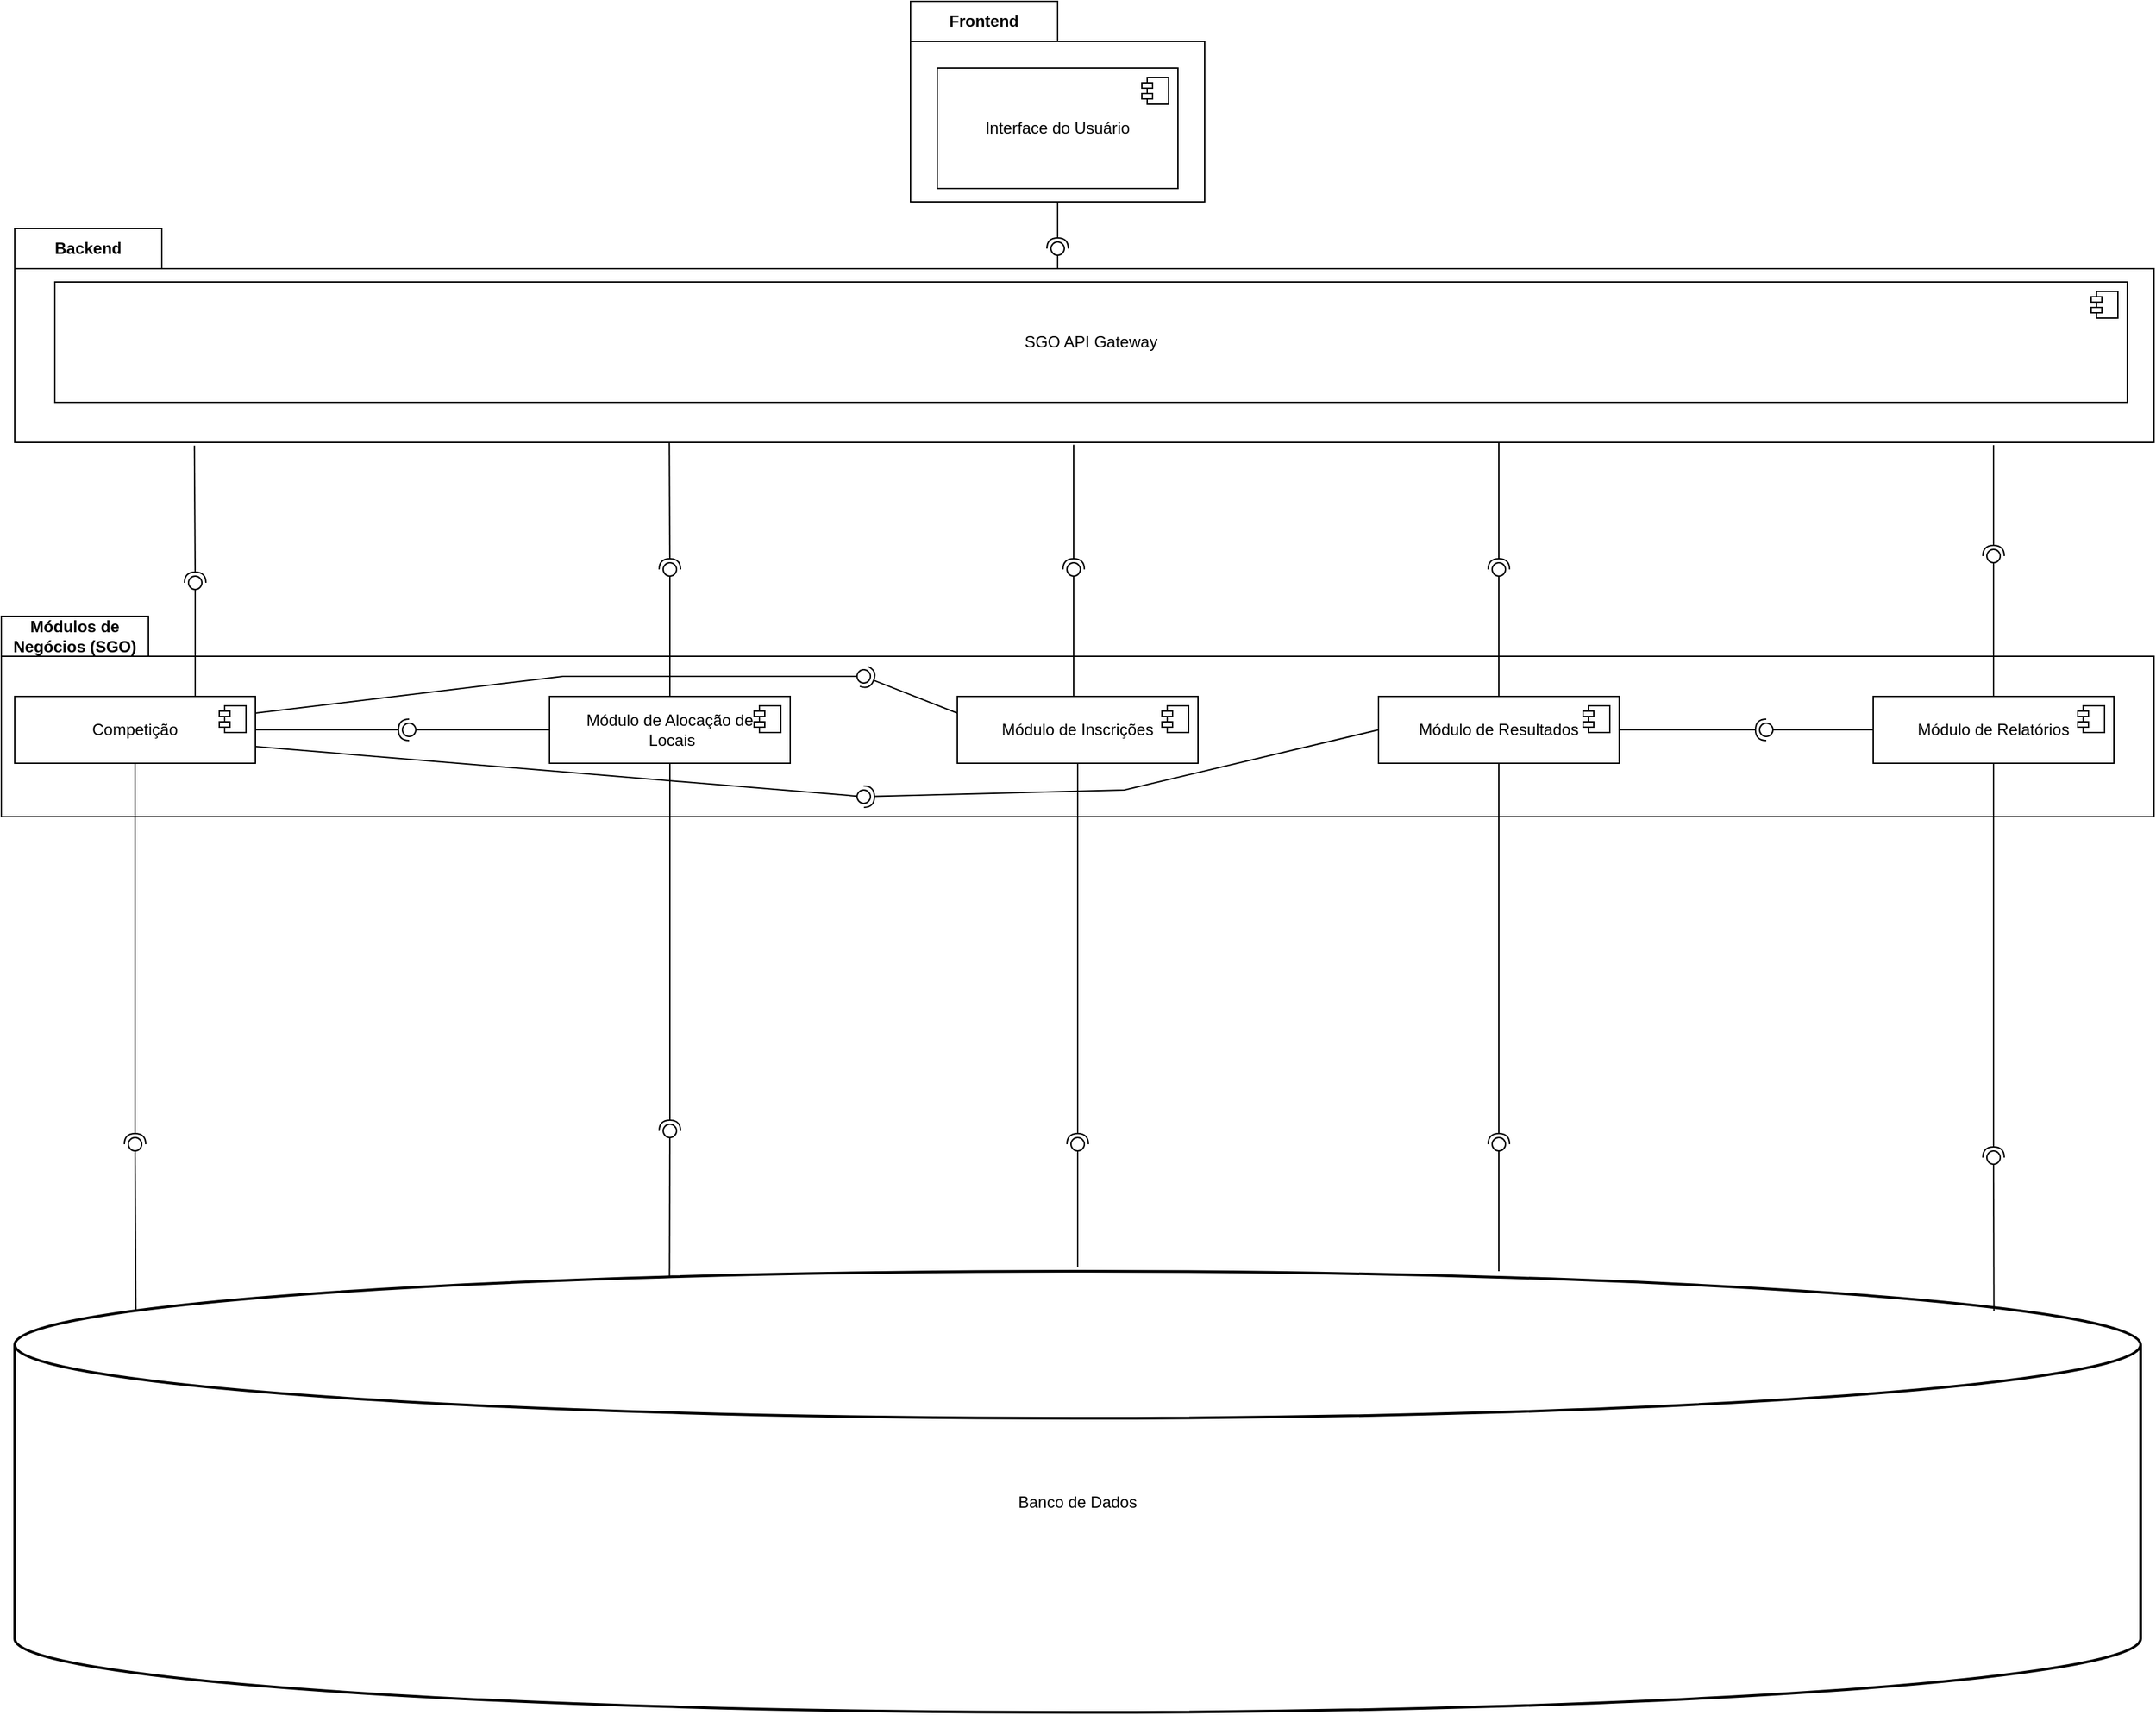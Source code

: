 <mxfile version="28.2.7">
  <diagram name="Página-1" id="09aGdgEOs7ynTsPnOihw">
    <mxGraphModel grid="1" page="1" gridSize="10" guides="1" tooltips="1" connect="1" arrows="1" fold="1" pageScale="1" pageWidth="827" pageHeight="1169" math="0" shadow="0">
      <root>
        <mxCell id="0" />
        <mxCell id="1" parent="0" />
        <mxCell id="NDkicvjiBp9xYqSU2yI_-99" value="Frontend" style="shape=folder;fontStyle=1;tabWidth=110;tabHeight=30;tabPosition=left;html=1;boundedLbl=1;labelInHeader=1;container=1;collapsible=0;recursiveResize=0;whiteSpace=wrap;" vertex="1" parent="1">
          <mxGeometry x="700" y="-610" width="220" height="150" as="geometry" />
        </mxCell>
        <mxCell id="NDkicvjiBp9xYqSU2yI_-82" value="Backend" style="shape=folder;fontStyle=1;tabWidth=110;tabHeight=30;tabPosition=left;html=1;boundedLbl=1;labelInHeader=1;container=1;collapsible=0;recursiveResize=0;whiteSpace=wrap;" vertex="1" parent="1">
          <mxGeometry x="30" y="-440" width="1600" height="160" as="geometry" />
        </mxCell>
        <mxCell id="NDkicvjiBp9xYqSU2yI_-39" value="Módulos de Negócios (SGO)" style="shape=folder;fontStyle=1;tabWidth=110;tabHeight=30;tabPosition=left;html=1;boundedLbl=1;labelInHeader=1;container=1;collapsible=0;recursiveResize=0;whiteSpace=wrap;" vertex="1" parent="1">
          <mxGeometry x="20" y="-150" width="1610" height="150" as="geometry" />
        </mxCell>
        <mxCell id="NDkicvjiBp9xYqSU2yI_-7" value="Módulo de Resultados" style="html=1;dropTarget=0;whiteSpace=wrap;" vertex="1" parent="NDkicvjiBp9xYqSU2yI_-39">
          <mxGeometry x="1030" y="60" width="180" height="50" as="geometry" />
        </mxCell>
        <mxCell id="NDkicvjiBp9xYqSU2yI_-8" value="" style="shape=module;jettyWidth=8;jettyHeight=4;" vertex="1" parent="NDkicvjiBp9xYqSU2yI_-7">
          <mxGeometry x="1" width="20" height="20" relative="1" as="geometry">
            <mxPoint x="-27" y="7" as="offset" />
          </mxGeometry>
        </mxCell>
        <mxCell id="NDkicvjiBp9xYqSU2yI_-9" value="Módulo de Relatórios" style="html=1;dropTarget=0;whiteSpace=wrap;" vertex="1" parent="NDkicvjiBp9xYqSU2yI_-39">
          <mxGeometry x="1400" y="60" width="180" height="50" as="geometry" />
        </mxCell>
        <mxCell id="NDkicvjiBp9xYqSU2yI_-10" value="" style="shape=module;jettyWidth=8;jettyHeight=4;" vertex="1" parent="NDkicvjiBp9xYqSU2yI_-9">
          <mxGeometry x="1" width="20" height="20" relative="1" as="geometry">
            <mxPoint x="-27" y="7" as="offset" />
          </mxGeometry>
        </mxCell>
        <mxCell id="NDkicvjiBp9xYqSU2yI_-1" value="Competição" style="html=1;dropTarget=0;whiteSpace=wrap;" vertex="1" parent="NDkicvjiBp9xYqSU2yI_-39">
          <mxGeometry x="10" y="60" width="180" height="50" as="geometry" />
        </mxCell>
        <mxCell id="NDkicvjiBp9xYqSU2yI_-2" value="" style="shape=module;jettyWidth=8;jettyHeight=4;" vertex="1" parent="NDkicvjiBp9xYqSU2yI_-1">
          <mxGeometry x="1" width="20" height="20" relative="1" as="geometry">
            <mxPoint x="-27" y="7" as="offset" />
          </mxGeometry>
        </mxCell>
        <mxCell id="NDkicvjiBp9xYqSU2yI_-3" value="Módulo de Inscrições" style="html=1;dropTarget=0;whiteSpace=wrap;" vertex="1" parent="NDkicvjiBp9xYqSU2yI_-39">
          <mxGeometry x="715" y="60" width="180" height="50" as="geometry" />
        </mxCell>
        <mxCell id="NDkicvjiBp9xYqSU2yI_-4" value="" style="shape=module;jettyWidth=8;jettyHeight=4;" vertex="1" parent="NDkicvjiBp9xYqSU2yI_-3">
          <mxGeometry x="1" width="20" height="20" relative="1" as="geometry">
            <mxPoint x="-27" y="7" as="offset" />
          </mxGeometry>
        </mxCell>
        <mxCell id="NDkicvjiBp9xYqSU2yI_-5" value="Módulo de Alocação de&lt;div&gt;&amp;nbsp;Locais&lt;/div&gt;" style="html=1;dropTarget=0;whiteSpace=wrap;" vertex="1" parent="NDkicvjiBp9xYqSU2yI_-39">
          <mxGeometry x="410" y="60" width="180" height="50" as="geometry" />
        </mxCell>
        <mxCell id="NDkicvjiBp9xYqSU2yI_-6" value="" style="shape=module;jettyWidth=8;jettyHeight=4;" vertex="1" parent="NDkicvjiBp9xYqSU2yI_-5">
          <mxGeometry x="1" width="20" height="20" relative="1" as="geometry">
            <mxPoint x="-27" y="7" as="offset" />
          </mxGeometry>
        </mxCell>
        <mxCell id="Euic8BAIo_05AJF2AFwZ-58" value="" style="rounded=0;orthogonalLoop=1;jettySize=auto;html=1;endArrow=halfCircle;endFill=0;endSize=6;strokeWidth=1;sketch=0;exitX=0;exitY=0.5;exitDx=0;exitDy=0;entryX=1.289;entryY=0.556;entryDx=0;entryDy=0;entryPerimeter=0;" edge="1" parent="NDkicvjiBp9xYqSU2yI_-39" source="NDkicvjiBp9xYqSU2yI_-7" target="Euic8BAIo_05AJF2AFwZ-60">
          <mxGeometry relative="1" as="geometry">
            <mxPoint x="730" y="5" as="sourcePoint" />
            <mxPoint x="660" y="140" as="targetPoint" />
            <Array as="points">
              <mxPoint x="840" y="130" />
            </Array>
          </mxGeometry>
        </mxCell>
        <mxCell id="Euic8BAIo_05AJF2AFwZ-59" value="" style="rounded=0;orthogonalLoop=1;jettySize=auto;html=1;endArrow=oval;endFill=0;sketch=0;sourcePerimeterSpacing=0;targetPerimeterSpacing=0;endSize=10;exitX=1;exitY=0.75;exitDx=0;exitDy=0;" edge="1" parent="NDkicvjiBp9xYqSU2yI_-39" source="NDkicvjiBp9xYqSU2yI_-1" target="Euic8BAIo_05AJF2AFwZ-60">
          <mxGeometry relative="1" as="geometry">
            <mxPoint x="690" y="5" as="sourcePoint" />
          </mxGeometry>
        </mxCell>
        <mxCell id="Euic8BAIo_05AJF2AFwZ-60" value="" style="ellipse;whiteSpace=wrap;html=1;align=center;aspect=fixed;fillColor=none;strokeColor=none;resizable=0;perimeter=centerPerimeter;rotatable=0;allowArrows=0;points=[];outlineConnect=1;" vertex="1" parent="NDkicvjiBp9xYqSU2yI_-39">
          <mxGeometry x="640" y="130" width="10" height="10" as="geometry" />
        </mxCell>
        <mxCell id="NDkicvjiBp9xYqSU2yI_-16" value="SGO API Gateway" style="html=1;dropTarget=0;whiteSpace=wrap;" vertex="1" parent="1">
          <mxGeometry x="60" y="-400" width="1550" height="90" as="geometry" />
        </mxCell>
        <mxCell id="NDkicvjiBp9xYqSU2yI_-17" value="" style="shape=module;jettyWidth=8;jettyHeight=4;" vertex="1" parent="NDkicvjiBp9xYqSU2yI_-16">
          <mxGeometry x="1" width="20" height="20" relative="1" as="geometry">
            <mxPoint x="-27" y="7" as="offset" />
          </mxGeometry>
        </mxCell>
        <mxCell id="NDkicvjiBp9xYqSU2yI_-11" value="&lt;div&gt;&lt;br&gt;&lt;/div&gt;Banco de Dados" style="strokeWidth=2;html=1;shape=mxgraph.flowchart.database;whiteSpace=wrap;" vertex="1" parent="1">
          <mxGeometry x="30" y="340" width="1590" height="330" as="geometry" />
        </mxCell>
        <mxCell id="NDkicvjiBp9xYqSU2yI_-14" value="Interface do Usuário" style="html=1;dropTarget=0;whiteSpace=wrap;" vertex="1" parent="1">
          <mxGeometry x="720" y="-560" width="180" height="90" as="geometry" />
        </mxCell>
        <mxCell id="NDkicvjiBp9xYqSU2yI_-15" value="" style="shape=module;jettyWidth=8;jettyHeight=4;" vertex="1" parent="NDkicvjiBp9xYqSU2yI_-14">
          <mxGeometry x="1" width="20" height="20" relative="1" as="geometry">
            <mxPoint x="-27" y="7" as="offset" />
          </mxGeometry>
        </mxCell>
        <mxCell id="Euic8BAIo_05AJF2AFwZ-1" value="" style="rounded=0;orthogonalLoop=1;jettySize=auto;html=1;endArrow=halfCircle;endFill=0;endSize=6;strokeWidth=1;sketch=0;exitX=0.5;exitY=1;exitDx=0;exitDy=0;exitPerimeter=0;" edge="1" parent="1" source="NDkicvjiBp9xYqSU2yI_-99" target="Euic8BAIo_05AJF2AFwZ-3">
          <mxGeometry relative="1" as="geometry">
            <mxPoint x="130" y="-415" as="sourcePoint" />
          </mxGeometry>
        </mxCell>
        <mxCell id="Euic8BAIo_05AJF2AFwZ-2" value="" style="rounded=0;orthogonalLoop=1;jettySize=auto;html=1;endArrow=oval;endFill=0;sketch=0;sourcePerimeterSpacing=0;targetPerimeterSpacing=0;endSize=10;" edge="1" parent="1" target="Euic8BAIo_05AJF2AFwZ-3">
          <mxGeometry relative="1" as="geometry">
            <mxPoint x="810" y="-410" as="sourcePoint" />
          </mxGeometry>
        </mxCell>
        <mxCell id="Euic8BAIo_05AJF2AFwZ-3" value="" style="ellipse;whiteSpace=wrap;html=1;align=center;aspect=fixed;fillColor=none;strokeColor=none;resizable=0;perimeter=centerPerimeter;rotatable=0;allowArrows=0;points=[];outlineConnect=1;" vertex="1" parent="1">
          <mxGeometry x="805" y="-430" width="10" height="10" as="geometry" />
        </mxCell>
        <mxCell id="Euic8BAIo_05AJF2AFwZ-4" value="" style="ellipse;whiteSpace=wrap;html=1;align=center;aspect=fixed;fillColor=none;strokeColor=none;resizable=0;perimeter=centerPerimeter;rotatable=0;allowArrows=0;points=[];outlineConnect=1;" vertex="1" parent="1">
          <mxGeometry x="1260" y="-290" width="10" height="10" as="geometry" />
        </mxCell>
        <mxCell id="Euic8BAIo_05AJF2AFwZ-5" value="" style="rounded=0;orthogonalLoop=1;jettySize=auto;html=1;endArrow=halfCircle;endFill=0;endSize=6;strokeWidth=1;sketch=0;exitX=0.495;exitY=1.011;exitDx=0;exitDy=0;exitPerimeter=0;" edge="1" parent="1" source="NDkicvjiBp9xYqSU2yI_-82" target="Euic8BAIo_05AJF2AFwZ-7">
          <mxGeometry relative="1" as="geometry">
            <mxPoint x="850" y="-225" as="sourcePoint" />
          </mxGeometry>
        </mxCell>
        <mxCell id="Euic8BAIo_05AJF2AFwZ-6" value="" style="rounded=0;orthogonalLoop=1;jettySize=auto;html=1;endArrow=oval;endFill=0;sketch=0;sourcePerimeterSpacing=0;targetPerimeterSpacing=0;endSize=10;" edge="1" parent="1" target="Euic8BAIo_05AJF2AFwZ-7">
          <mxGeometry relative="1" as="geometry">
            <mxPoint x="822" y="-90" as="sourcePoint" />
          </mxGeometry>
        </mxCell>
        <mxCell id="Euic8BAIo_05AJF2AFwZ-7" value="" style="ellipse;whiteSpace=wrap;html=1;align=center;aspect=fixed;fillColor=none;strokeColor=none;resizable=0;perimeter=centerPerimeter;rotatable=0;allowArrows=0;points=[];outlineConnect=1;" vertex="1" parent="1">
          <mxGeometry x="817" y="-190" width="10" height="10" as="geometry" />
        </mxCell>
        <mxCell id="Euic8BAIo_05AJF2AFwZ-13" value="" style="rounded=0;orthogonalLoop=1;jettySize=auto;html=1;endArrow=halfCircle;endFill=0;endSize=6;strokeWidth=1;sketch=0;exitX=0.084;exitY=1.015;exitDx=0;exitDy=0;exitPerimeter=0;" edge="1" parent="1" source="NDkicvjiBp9xYqSU2yI_-82" target="Euic8BAIo_05AJF2AFwZ-15">
          <mxGeometry relative="1" as="geometry">
            <mxPoint x="790" y="-225" as="sourcePoint" />
          </mxGeometry>
        </mxCell>
        <mxCell id="Euic8BAIo_05AJF2AFwZ-14" value="" style="rounded=0;orthogonalLoop=1;jettySize=auto;html=1;endArrow=oval;endFill=0;sketch=0;sourcePerimeterSpacing=0;targetPerimeterSpacing=0;endSize=10;" edge="1" parent="1" target="Euic8BAIo_05AJF2AFwZ-15">
          <mxGeometry relative="1" as="geometry">
            <mxPoint x="165" y="-90" as="sourcePoint" />
          </mxGeometry>
        </mxCell>
        <mxCell id="Euic8BAIo_05AJF2AFwZ-15" value="" style="ellipse;whiteSpace=wrap;html=1;align=center;aspect=fixed;fillColor=none;strokeColor=none;resizable=0;perimeter=centerPerimeter;rotatable=0;allowArrows=0;points=[];outlineConnect=1;" vertex="1" parent="1">
          <mxGeometry x="160" y="-180" width="10" height="10" as="geometry" />
        </mxCell>
        <mxCell id="Euic8BAIo_05AJF2AFwZ-16" value="" style="rounded=0;orthogonalLoop=1;jettySize=auto;html=1;endArrow=halfCircle;endFill=0;endSize=6;strokeWidth=1;sketch=0;exitX=0.306;exitY=1;exitDx=0;exitDy=0;exitPerimeter=0;" edge="1" parent="1" source="NDkicvjiBp9xYqSU2yI_-82" target="Euic8BAIo_05AJF2AFwZ-18">
          <mxGeometry relative="1" as="geometry">
            <mxPoint x="510" y="-279" as="sourcePoint" />
          </mxGeometry>
        </mxCell>
        <mxCell id="Euic8BAIo_05AJF2AFwZ-17" value="" style="rounded=0;orthogonalLoop=1;jettySize=auto;html=1;endArrow=oval;endFill=0;sketch=0;sourcePerimeterSpacing=0;targetPerimeterSpacing=0;endSize=10;exitX=0.5;exitY=0;exitDx=0;exitDy=0;" edge="1" parent="1" source="NDkicvjiBp9xYqSU2yI_-5" target="Euic8BAIo_05AJF2AFwZ-18">
          <mxGeometry relative="1" as="geometry">
            <mxPoint x="410" y="-205" as="sourcePoint" />
          </mxGeometry>
        </mxCell>
        <mxCell id="Euic8BAIo_05AJF2AFwZ-18" value="" style="ellipse;whiteSpace=wrap;html=1;align=center;aspect=fixed;fillColor=none;strokeColor=none;resizable=0;perimeter=centerPerimeter;rotatable=0;allowArrows=0;points=[];outlineConnect=1;" vertex="1" parent="1">
          <mxGeometry x="515" y="-190" width="10" height="10" as="geometry" />
        </mxCell>
        <mxCell id="Euic8BAIo_05AJF2AFwZ-22" value="" style="rounded=0;orthogonalLoop=1;jettySize=auto;html=1;endArrow=halfCircle;endFill=0;endSize=6;strokeWidth=1;sketch=0;" edge="1" parent="1" target="Euic8BAIo_05AJF2AFwZ-24">
          <mxGeometry relative="1" as="geometry">
            <mxPoint x="1140" y="-280" as="sourcePoint" />
          </mxGeometry>
        </mxCell>
        <mxCell id="Euic8BAIo_05AJF2AFwZ-23" value="" style="rounded=0;orthogonalLoop=1;jettySize=auto;html=1;endArrow=oval;endFill=0;sketch=0;sourcePerimeterSpacing=0;targetPerimeterSpacing=0;endSize=10;exitX=0.5;exitY=0;exitDx=0;exitDy=0;" edge="1" parent="1" source="NDkicvjiBp9xYqSU2yI_-7" target="Euic8BAIo_05AJF2AFwZ-24">
          <mxGeometry relative="1" as="geometry">
            <mxPoint x="1110" y="-205" as="sourcePoint" />
          </mxGeometry>
        </mxCell>
        <mxCell id="Euic8BAIo_05AJF2AFwZ-24" value="" style="ellipse;whiteSpace=wrap;html=1;align=center;aspect=fixed;fillColor=none;strokeColor=none;resizable=0;perimeter=centerPerimeter;rotatable=0;allowArrows=0;points=[];outlineConnect=1;" vertex="1" parent="1">
          <mxGeometry x="1135" y="-190" width="10" height="10" as="geometry" />
        </mxCell>
        <mxCell id="Euic8BAIo_05AJF2AFwZ-25" value="" style="rounded=0;orthogonalLoop=1;jettySize=auto;html=1;endArrow=halfCircle;endFill=0;endSize=6;strokeWidth=1;sketch=0;" edge="1" parent="1" target="Euic8BAIo_05AJF2AFwZ-27">
          <mxGeometry relative="1" as="geometry">
            <mxPoint x="1510" y="-278" as="sourcePoint" />
          </mxGeometry>
        </mxCell>
        <mxCell id="Euic8BAIo_05AJF2AFwZ-26" value="" style="rounded=0;orthogonalLoop=1;jettySize=auto;html=1;endArrow=oval;endFill=0;sketch=0;sourcePerimeterSpacing=0;targetPerimeterSpacing=0;endSize=10;exitX=0.5;exitY=0;exitDx=0;exitDy=0;" edge="1" parent="1" source="NDkicvjiBp9xYqSU2yI_-9" target="Euic8BAIo_05AJF2AFwZ-27">
          <mxGeometry relative="1" as="geometry">
            <mxPoint x="1480" y="-195" as="sourcePoint" />
          </mxGeometry>
        </mxCell>
        <mxCell id="Euic8BAIo_05AJF2AFwZ-27" value="" style="ellipse;whiteSpace=wrap;html=1;align=center;aspect=fixed;fillColor=none;strokeColor=none;resizable=0;perimeter=centerPerimeter;rotatable=0;allowArrows=0;points=[];outlineConnect=1;" vertex="1" parent="1">
          <mxGeometry x="1505" y="-200" width="10" height="10" as="geometry" />
        </mxCell>
        <mxCell id="Euic8BAIo_05AJF2AFwZ-28" value="" style="rounded=0;orthogonalLoop=1;jettySize=auto;html=1;endArrow=halfCircle;endFill=0;endSize=6;strokeWidth=1;sketch=0;exitX=0.5;exitY=1;exitDx=0;exitDy=0;" edge="1" parent="1" source="NDkicvjiBp9xYqSU2yI_-3" target="Euic8BAIo_05AJF2AFwZ-30">
          <mxGeometry relative="1" as="geometry">
            <mxPoint x="867" y="255" as="sourcePoint" />
          </mxGeometry>
        </mxCell>
        <mxCell id="Euic8BAIo_05AJF2AFwZ-29" value="" style="rounded=0;orthogonalLoop=1;jettySize=auto;html=1;endArrow=oval;endFill=0;sketch=0;sourcePerimeterSpacing=0;targetPerimeterSpacing=0;endSize=10;" edge="1" parent="1" target="Euic8BAIo_05AJF2AFwZ-30">
          <mxGeometry relative="1" as="geometry">
            <mxPoint x="825" y="337" as="sourcePoint" />
          </mxGeometry>
        </mxCell>
        <mxCell id="Euic8BAIo_05AJF2AFwZ-30" value="" style="ellipse;whiteSpace=wrap;html=1;align=center;aspect=fixed;fillColor=none;strokeColor=none;resizable=0;perimeter=centerPerimeter;rotatable=0;allowArrows=0;points=[];outlineConnect=1;" vertex="1" parent="1">
          <mxGeometry x="820" y="240" width="10" height="10" as="geometry" />
        </mxCell>
        <mxCell id="Euic8BAIo_05AJF2AFwZ-33" value="" style="ellipse;whiteSpace=wrap;html=1;align=center;aspect=fixed;fillColor=none;strokeColor=none;resizable=0;perimeter=centerPerimeter;rotatable=0;allowArrows=0;points=[];outlineConnect=1;" vertex="1" parent="1">
          <mxGeometry x="515" y="250" width="10" height="10" as="geometry" />
        </mxCell>
        <mxCell id="Euic8BAIo_05AJF2AFwZ-34" value="" style="rounded=0;orthogonalLoop=1;jettySize=auto;html=1;endArrow=halfCircle;endFill=0;endSize=6;strokeWidth=1;sketch=0;exitX=0.5;exitY=1;exitDx=0;exitDy=0;" edge="1" parent="1" source="NDkicvjiBp9xYqSU2yI_-5" target="Euic8BAIo_05AJF2AFwZ-36">
          <mxGeometry relative="1" as="geometry">
            <mxPoint x="540" y="195" as="sourcePoint" />
          </mxGeometry>
        </mxCell>
        <mxCell id="Euic8BAIo_05AJF2AFwZ-35" value="" style="rounded=0;orthogonalLoop=1;jettySize=auto;html=1;endArrow=oval;endFill=0;sketch=0;sourcePerimeterSpacing=0;targetPerimeterSpacing=0;endSize=10;exitX=0.308;exitY=0.015;exitDx=0;exitDy=0;exitPerimeter=0;" edge="1" parent="1" source="NDkicvjiBp9xYqSU2yI_-11" target="Euic8BAIo_05AJF2AFwZ-36">
          <mxGeometry relative="1" as="geometry">
            <mxPoint x="500" y="195" as="sourcePoint" />
          </mxGeometry>
        </mxCell>
        <mxCell id="Euic8BAIo_05AJF2AFwZ-36" value="" style="ellipse;whiteSpace=wrap;html=1;align=center;aspect=fixed;fillColor=none;strokeColor=none;resizable=0;perimeter=centerPerimeter;rotatable=0;allowArrows=0;points=[];outlineConnect=1;" vertex="1" parent="1">
          <mxGeometry x="515" y="230" width="10" height="10" as="geometry" />
        </mxCell>
        <mxCell id="Euic8BAIo_05AJF2AFwZ-37" value="" style="rounded=0;orthogonalLoop=1;jettySize=auto;html=1;endArrow=halfCircle;endFill=0;endSize=6;strokeWidth=1;sketch=0;exitX=0.5;exitY=1;exitDx=0;exitDy=0;" edge="1" parent="1" source="NDkicvjiBp9xYqSU2yI_-1" target="Euic8BAIo_05AJF2AFwZ-39">
          <mxGeometry relative="1" as="geometry">
            <mxPoint x="350" y="245" as="sourcePoint" />
          </mxGeometry>
        </mxCell>
        <mxCell id="Euic8BAIo_05AJF2AFwZ-38" value="" style="rounded=0;orthogonalLoop=1;jettySize=auto;html=1;endArrow=oval;endFill=0;sketch=0;sourcePerimeterSpacing=0;targetPerimeterSpacing=0;endSize=10;exitX=0.057;exitY=0.089;exitDx=0;exitDy=0;exitPerimeter=0;" edge="1" parent="1" source="NDkicvjiBp9xYqSU2yI_-11" target="Euic8BAIo_05AJF2AFwZ-39">
          <mxGeometry relative="1" as="geometry">
            <mxPoint x="159" y="360" as="sourcePoint" />
          </mxGeometry>
        </mxCell>
        <mxCell id="Euic8BAIo_05AJF2AFwZ-39" value="" style="ellipse;whiteSpace=wrap;html=1;align=center;aspect=fixed;fillColor=none;strokeColor=none;resizable=0;perimeter=centerPerimeter;rotatable=0;allowArrows=0;points=[];outlineConnect=1;" vertex="1" parent="1">
          <mxGeometry x="115" y="240" width="10" height="10" as="geometry" />
        </mxCell>
        <mxCell id="Euic8BAIo_05AJF2AFwZ-40" value="" style="rounded=0;orthogonalLoop=1;jettySize=auto;html=1;endArrow=halfCircle;endFill=0;endSize=6;strokeWidth=1;sketch=0;exitX=0.5;exitY=1;exitDx=0;exitDy=0;" edge="1" parent="1" source="NDkicvjiBp9xYqSU2yI_-7" target="Euic8BAIo_05AJF2AFwZ-42">
          <mxGeometry relative="1" as="geometry">
            <mxPoint x="1080" y="165" as="sourcePoint" />
          </mxGeometry>
        </mxCell>
        <mxCell id="Euic8BAIo_05AJF2AFwZ-41" value="" style="rounded=0;orthogonalLoop=1;jettySize=auto;html=1;endArrow=oval;endFill=0;sketch=0;sourcePerimeterSpacing=0;targetPerimeterSpacing=0;endSize=10;" edge="1" parent="1" target="Euic8BAIo_05AJF2AFwZ-42">
          <mxGeometry relative="1" as="geometry">
            <mxPoint x="1140" y="340" as="sourcePoint" />
          </mxGeometry>
        </mxCell>
        <mxCell id="Euic8BAIo_05AJF2AFwZ-42" value="" style="ellipse;whiteSpace=wrap;html=1;align=center;aspect=fixed;fillColor=none;strokeColor=none;resizable=0;perimeter=centerPerimeter;rotatable=0;allowArrows=0;points=[];outlineConnect=1;" vertex="1" parent="1">
          <mxGeometry x="1135" y="240" width="10" height="10" as="geometry" />
        </mxCell>
        <mxCell id="Euic8BAIo_05AJF2AFwZ-43" value="" style="rounded=0;orthogonalLoop=1;jettySize=auto;html=1;endArrow=halfCircle;endFill=0;endSize=6;strokeWidth=1;sketch=0;exitX=0.5;exitY=1;exitDx=0;exitDy=0;" edge="1" parent="1" source="NDkicvjiBp9xYqSU2yI_-9" target="Euic8BAIo_05AJF2AFwZ-45">
          <mxGeometry relative="1" as="geometry">
            <mxPoint x="1480" y="195" as="sourcePoint" />
          </mxGeometry>
        </mxCell>
        <mxCell id="Euic8BAIo_05AJF2AFwZ-44" value="" style="rounded=0;orthogonalLoop=1;jettySize=auto;html=1;endArrow=oval;endFill=0;sketch=0;sourcePerimeterSpacing=0;targetPerimeterSpacing=0;endSize=10;exitX=0.931;exitY=0.091;exitDx=0;exitDy=0;exitPerimeter=0;" edge="1" parent="1" source="NDkicvjiBp9xYqSU2yI_-11" target="Euic8BAIo_05AJF2AFwZ-45">
          <mxGeometry relative="1" as="geometry">
            <mxPoint x="1510" y="360" as="sourcePoint" />
          </mxGeometry>
        </mxCell>
        <mxCell id="Euic8BAIo_05AJF2AFwZ-45" value="" style="ellipse;whiteSpace=wrap;html=1;align=center;aspect=fixed;fillColor=none;strokeColor=none;resizable=0;perimeter=centerPerimeter;rotatable=0;allowArrows=0;points=[];outlineConnect=1;" vertex="1" parent="1">
          <mxGeometry x="1505" y="250" width="10" height="10" as="geometry" />
        </mxCell>
        <mxCell id="Euic8BAIo_05AJF2AFwZ-46" value="" style="rounded=0;orthogonalLoop=1;jettySize=auto;html=1;endArrow=halfCircle;endFill=0;endSize=6;strokeWidth=1;sketch=0;exitX=1;exitY=0.5;exitDx=0;exitDy=0;" edge="1" parent="1" source="NDkicvjiBp9xYqSU2yI_-1" target="Euic8BAIo_05AJF2AFwZ-48">
          <mxGeometry relative="1" as="geometry">
            <mxPoint x="380" y="85" as="sourcePoint" />
          </mxGeometry>
        </mxCell>
        <mxCell id="Euic8BAIo_05AJF2AFwZ-47" value="" style="rounded=0;orthogonalLoop=1;jettySize=auto;html=1;endArrow=oval;endFill=0;sketch=0;sourcePerimeterSpacing=0;targetPerimeterSpacing=0;endSize=10;exitX=0;exitY=0.5;exitDx=0;exitDy=0;" edge="1" parent="1" source="NDkicvjiBp9xYqSU2yI_-5" target="Euic8BAIo_05AJF2AFwZ-48">
          <mxGeometry relative="1" as="geometry">
            <mxPoint x="340" y="85" as="sourcePoint" />
          </mxGeometry>
        </mxCell>
        <mxCell id="Euic8BAIo_05AJF2AFwZ-48" value="" style="ellipse;whiteSpace=wrap;html=1;align=center;aspect=fixed;fillColor=none;strokeColor=none;resizable=0;perimeter=centerPerimeter;rotatable=0;allowArrows=0;points=[];outlineConnect=1;" vertex="1" parent="1">
          <mxGeometry x="320" y="-70" width="10" height="10" as="geometry" />
        </mxCell>
        <mxCell id="Euic8BAIo_05AJF2AFwZ-52" value="" style="rounded=0;orthogonalLoop=1;jettySize=auto;html=1;endArrow=halfCircle;endFill=0;endSize=6;strokeWidth=1;sketch=0;exitX=1;exitY=0.5;exitDx=0;exitDy=0;" edge="1" parent="1" source="NDkicvjiBp9xYqSU2yI_-7" target="Euic8BAIo_05AJF2AFwZ-54">
          <mxGeometry relative="1" as="geometry">
            <mxPoint x="1360" y="-165" as="sourcePoint" />
          </mxGeometry>
        </mxCell>
        <mxCell id="Euic8BAIo_05AJF2AFwZ-53" value="" style="rounded=0;orthogonalLoop=1;jettySize=auto;html=1;endArrow=oval;endFill=0;sketch=0;sourcePerimeterSpacing=0;targetPerimeterSpacing=0;endSize=10;exitX=0;exitY=0.5;exitDx=0;exitDy=0;" edge="1" parent="1" source="NDkicvjiBp9xYqSU2yI_-9" target="Euic8BAIo_05AJF2AFwZ-54">
          <mxGeometry relative="1" as="geometry">
            <mxPoint x="1320" y="-165" as="sourcePoint" />
          </mxGeometry>
        </mxCell>
        <mxCell id="Euic8BAIo_05AJF2AFwZ-54" value="" style="ellipse;whiteSpace=wrap;html=1;align=center;aspect=fixed;fillColor=none;strokeColor=none;resizable=0;perimeter=centerPerimeter;rotatable=0;allowArrows=0;points=[];outlineConnect=1;" vertex="1" parent="1">
          <mxGeometry x="1335" y="-70" width="10" height="10" as="geometry" />
        </mxCell>
        <mxCell id="Euic8BAIo_05AJF2AFwZ-55" value="" style="rounded=0;orthogonalLoop=1;jettySize=auto;html=1;endArrow=halfCircle;endFill=0;endSize=6;strokeWidth=1;sketch=0;exitX=0;exitY=0.25;exitDx=0;exitDy=0;" edge="1" parent="1" source="NDkicvjiBp9xYqSU2yI_-3" target="Euic8BAIo_05AJF2AFwZ-57">
          <mxGeometry relative="1" as="geometry">
            <mxPoint x="670" y="-145" as="sourcePoint" />
          </mxGeometry>
        </mxCell>
        <mxCell id="Euic8BAIo_05AJF2AFwZ-56" value="" style="rounded=0;orthogonalLoop=1;jettySize=auto;html=1;endArrow=oval;endFill=0;sketch=0;sourcePerimeterSpacing=0;targetPerimeterSpacing=0;endSize=10;exitX=1;exitY=0.25;exitDx=0;exitDy=0;" edge="1" parent="1" source="NDkicvjiBp9xYqSU2yI_-1" target="Euic8BAIo_05AJF2AFwZ-57">
          <mxGeometry relative="1" as="geometry">
            <mxPoint x="630" y="-145" as="sourcePoint" />
            <Array as="points">
              <mxPoint x="440" y="-105" />
            </Array>
          </mxGeometry>
        </mxCell>
        <mxCell id="Euic8BAIo_05AJF2AFwZ-57" value="" style="ellipse;whiteSpace=wrap;html=1;align=center;aspect=fixed;fillColor=none;strokeColor=none;resizable=0;perimeter=centerPerimeter;rotatable=0;allowArrows=0;points=[];outlineConnect=1;" vertex="1" parent="1">
          <mxGeometry x="660" y="-110" width="10" height="10" as="geometry" />
        </mxCell>
      </root>
    </mxGraphModel>
  </diagram>
</mxfile>

